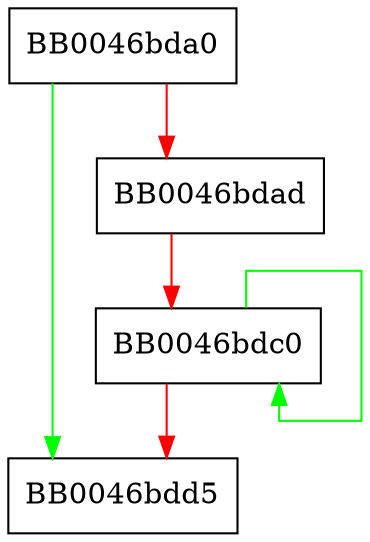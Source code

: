 digraph make_uppercase {
  node [shape="box"];
  graph [splines=ortho];
  BB0046bda0 -> BB0046bdd5 [color="green"];
  BB0046bda0 -> BB0046bdad [color="red"];
  BB0046bdad -> BB0046bdc0 [color="red"];
  BB0046bdc0 -> BB0046bdc0 [color="green"];
  BB0046bdc0 -> BB0046bdd5 [color="red"];
}